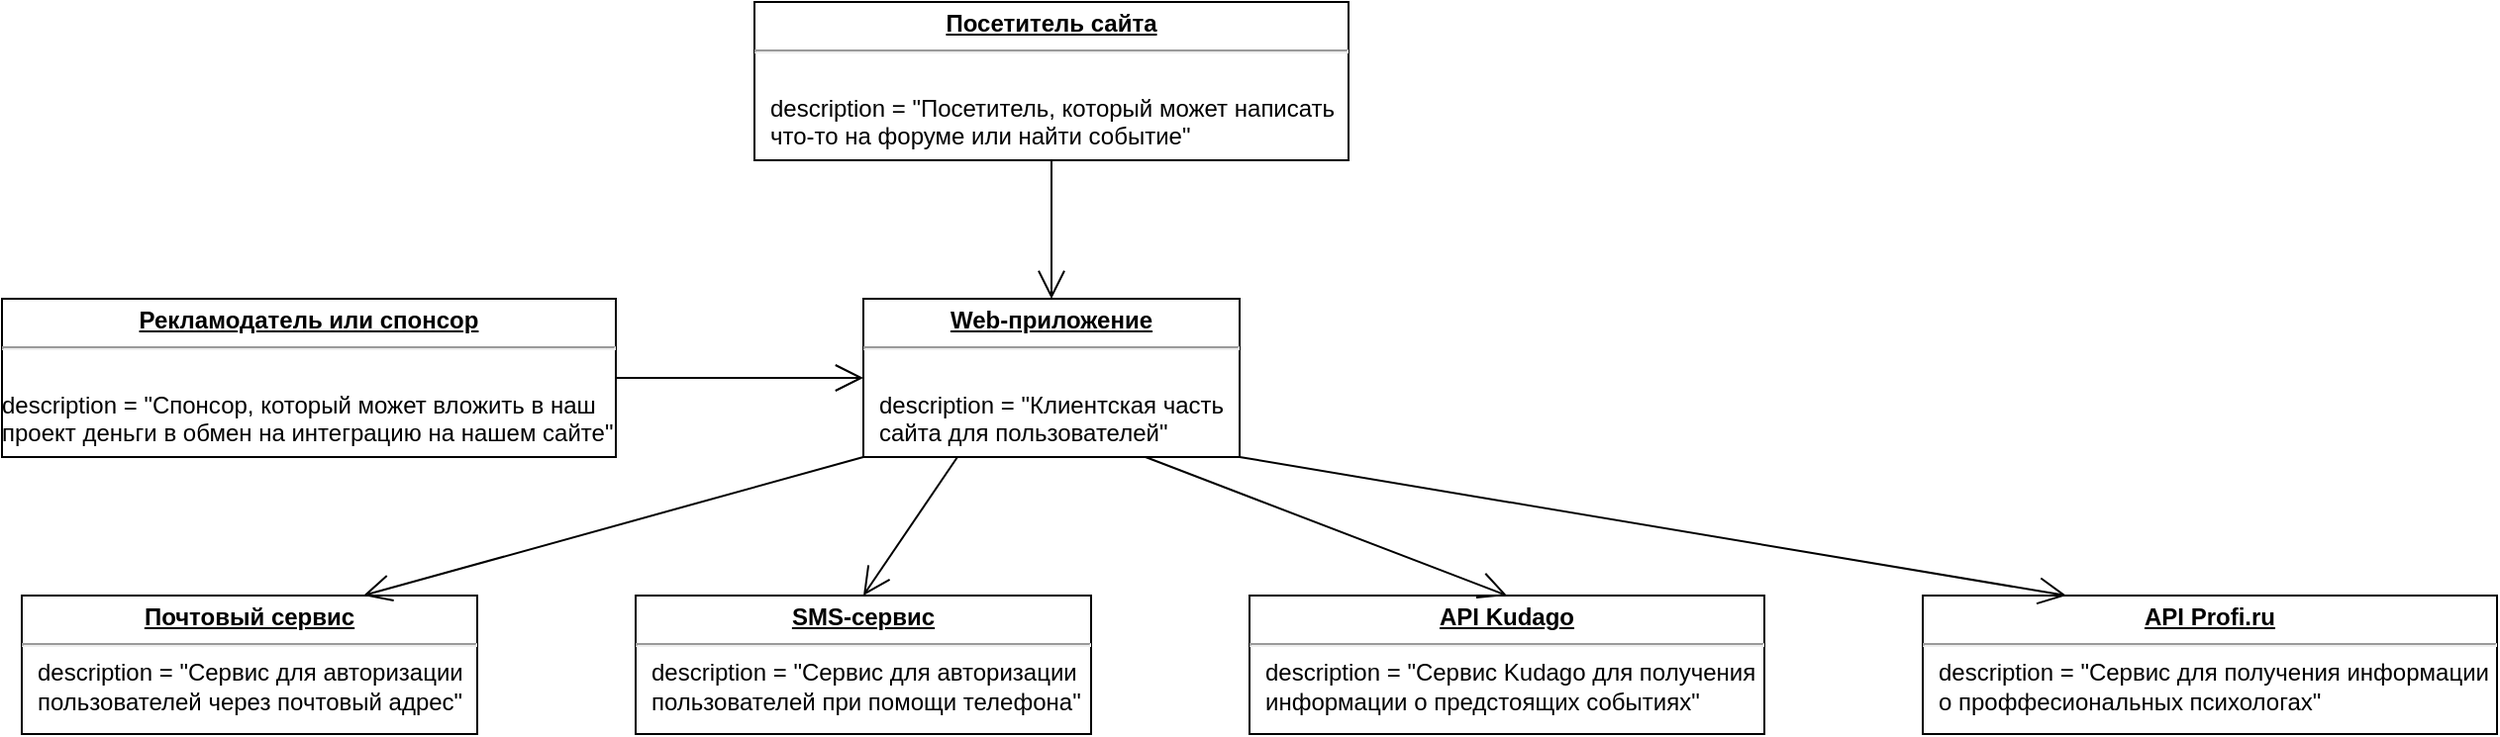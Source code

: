 <mxfile>
    <diagram id="Avv9MhjKLOj5MuREJhU9" name="UML">
        <mxGraphModel dx="1947" dy="900" grid="1" gridSize="10" guides="1" tooltips="1" connect="1" arrows="1" fold="1" page="1" pageScale="1" pageWidth="827" pageHeight="1169" math="0" shadow="0">
            <root>
                <mxCell id="0"/>
                <mxCell id="1" parent="0"/>
                <mxCell id="37" value="&lt;p style=&quot;margin:0px;margin-top:4px;text-align:center;text-decoration:underline;&quot;&gt;&lt;b&gt;Посетитель сайта&lt;/b&gt;&lt;/p&gt;&lt;hr&gt;&lt;p style=&quot;margin:0px;margin-left:8px;&quot;&gt;&lt;br&gt;&lt;/p&gt;&lt;p style=&quot;margin:0px;margin-left:8px;&quot;&gt;description = &quot;Посетитель, который может написать&amp;nbsp;&lt;/p&gt;&lt;p style=&quot;margin:0px;margin-left:8px;&quot;&gt;что-то на форуме или найти событие&quot;&lt;br&gt;&lt;br&gt;&lt;/p&gt;" style="verticalAlign=top;align=left;overflow=fill;fontSize=12;fontFamily=Helvetica;html=1;" vertex="1" parent="1">
                    <mxGeometry x="550" y="220" width="300" height="80" as="geometry"/>
                </mxCell>
                <mxCell id="43" value="&lt;p style=&quot;margin:0px;margin-top:4px;text-align:center;text-decoration:underline;&quot;&gt;&lt;b&gt;Рекламодатель или спонсор&lt;/b&gt;&lt;/p&gt;&lt;hr&gt;&lt;p style=&quot;margin:0px;margin-left:8px;&quot;&gt;&lt;br&gt;&lt;/p&gt;description = &quot;&lt;span style=&quot;background-color: initial;&quot;&gt;Спонсор, который может вложить в наш&lt;br&gt;проект&amp;nbsp;&lt;/span&gt;&lt;span style=&quot;background-color: initial;&quot;&gt;деньги в обмен на интеграцию на нашем сайте&quot;&lt;/span&gt;&lt;span style=&quot;background-color: initial;&quot;&gt;&lt;br&gt;&lt;/span&gt;" style="verticalAlign=top;align=left;overflow=fill;fontSize=12;fontFamily=Helvetica;html=1;" vertex="1" parent="1">
                    <mxGeometry x="170" y="370" width="310" height="80" as="geometry"/>
                </mxCell>
                <mxCell id="44" value="&lt;p style=&quot;margin:0px;margin-top:4px;text-align:center;text-decoration:underline;&quot;&gt;&lt;b&gt;Web-приложение&lt;/b&gt;&lt;/p&gt;&lt;hr&gt;&lt;p style=&quot;margin:0px;margin-left:8px;&quot;&gt;&lt;br&gt;description = &quot;Клиентская часть&amp;nbsp;&lt;/p&gt;&lt;p style=&quot;margin:0px;margin-left:8px;&quot;&gt;сайта&amp;nbsp;&lt;span style=&quot;background-color: initial;&quot;&gt;для пользователей&quot;&lt;/span&gt;&lt;/p&gt;" style="verticalAlign=top;align=left;overflow=fill;fontSize=12;fontFamily=Helvetica;html=1;" vertex="1" parent="1">
                    <mxGeometry x="605" y="370" width="190" height="80" as="geometry"/>
                </mxCell>
                <mxCell id="49" value="&lt;p style=&quot;margin:0px;margin-top:4px;text-align:center;text-decoration:underline;&quot;&gt;&lt;b&gt;Почтовый сервис&lt;/b&gt;&lt;/p&gt;&lt;hr&gt;&lt;p style=&quot;margin:0px;margin-left:8px;&quot;&gt;description = &quot;Сервис для авторизации&lt;br&gt;&lt;/p&gt;&lt;p style=&quot;margin:0px;margin-left:8px;&quot;&gt;пользователей через почтовый адрес&quot;&lt;/p&gt;" style="verticalAlign=top;align=left;overflow=fill;fontSize=12;fontFamily=Helvetica;html=1;" vertex="1" parent="1">
                    <mxGeometry x="180" y="520" width="230" height="70" as="geometry"/>
                </mxCell>
                <mxCell id="50" value="&lt;p style=&quot;margin:0px;margin-top:4px;text-align:center;text-decoration:underline;&quot;&gt;&lt;b&gt;SMS-сервис&lt;/b&gt;&lt;/p&gt;&lt;hr&gt;&lt;p style=&quot;margin:0px;margin-left:8px;&quot;&gt;description = &quot;Сервис для авторизации&lt;br&gt;&lt;/p&gt;&lt;p style=&quot;margin:0px;margin-left:8px;&quot;&gt;пользователей при помощи телефона&quot;&lt;/p&gt;" style="verticalAlign=top;align=left;overflow=fill;fontSize=12;fontFamily=Helvetica;html=1;" vertex="1" parent="1">
                    <mxGeometry x="490" y="520" width="230" height="70" as="geometry"/>
                </mxCell>
                <mxCell id="51" value="&lt;p style=&quot;margin:0px;margin-top:4px;text-align:center;text-decoration:underline;&quot;&gt;&lt;b&gt;API Kudago&lt;/b&gt;&lt;/p&gt;&lt;hr&gt;&lt;p style=&quot;margin:0px;margin-left:8px;&quot;&gt;description = &quot;Сервис Kudago для получения&lt;/p&gt;&lt;p style=&quot;margin:0px;margin-left:8px;&quot;&gt;&lt;span style=&quot;background-color: initial;&quot;&gt;информации о предстоящих событиях&quot;&lt;/span&gt;&lt;/p&gt;" style="verticalAlign=top;align=left;overflow=fill;fontSize=12;fontFamily=Helvetica;html=1;" vertex="1" parent="1">
                    <mxGeometry x="800" y="520" width="260" height="70" as="geometry"/>
                </mxCell>
                <mxCell id="53" value="&lt;p style=&quot;margin:0px;margin-top:4px;text-align:center;text-decoration:underline;&quot;&gt;&lt;b&gt;API Profi.ru&lt;/b&gt;&lt;/p&gt;&lt;hr&gt;&lt;p style=&quot;margin:0px;margin-left:8px;&quot;&gt;description = &quot;Сервис для получения информации&lt;/p&gt;&lt;p style=&quot;margin:0px;margin-left:8px;&quot;&gt;&lt;span style=&quot;background-color: initial;&quot;&gt;о проффесиональных психологах&quot;&lt;/span&gt;&lt;/p&gt;" style="verticalAlign=top;align=left;overflow=fill;fontSize=12;fontFamily=Helvetica;html=1;" vertex="1" parent="1">
                    <mxGeometry x="1140" y="520" width="290" height="70" as="geometry"/>
                </mxCell>
                <mxCell id="55" value="" style="endArrow=open;endFill=1;endSize=12;html=1;exitX=0.5;exitY=1;exitDx=0;exitDy=0;entryX=0.5;entryY=0;entryDx=0;entryDy=0;" edge="1" parent="1" source="37" target="44">
                    <mxGeometry width="160" relative="1" as="geometry">
                        <mxPoint x="720" y="540" as="sourcePoint"/>
                        <mxPoint x="880" y="540" as="targetPoint"/>
                    </mxGeometry>
                </mxCell>
                <mxCell id="56" value="" style="endArrow=open;endFill=1;endSize=12;html=1;exitX=1;exitY=0.5;exitDx=0;exitDy=0;entryX=0;entryY=0.5;entryDx=0;entryDy=0;" edge="1" parent="1" source="43" target="44">
                    <mxGeometry width="160" relative="1" as="geometry">
                        <mxPoint x="720" y="540" as="sourcePoint"/>
                        <mxPoint x="880" y="540" as="targetPoint"/>
                    </mxGeometry>
                </mxCell>
                <mxCell id="57" value="" style="endArrow=open;endFill=1;endSize=12;html=1;exitX=0;exitY=1;exitDx=0;exitDy=0;entryX=0.75;entryY=0;entryDx=0;entryDy=0;" edge="1" parent="1" source="44" target="49">
                    <mxGeometry width="160" relative="1" as="geometry">
                        <mxPoint x="720" y="540" as="sourcePoint"/>
                        <mxPoint x="880" y="540" as="targetPoint"/>
                    </mxGeometry>
                </mxCell>
                <mxCell id="58" value="" style="endArrow=open;endFill=1;endSize=12;html=1;exitX=0.25;exitY=1;exitDx=0;exitDy=0;entryX=0.5;entryY=0;entryDx=0;entryDy=0;" edge="1" parent="1" source="44" target="50">
                    <mxGeometry width="160" relative="1" as="geometry">
                        <mxPoint x="720" y="540" as="sourcePoint"/>
                        <mxPoint x="880" y="540" as="targetPoint"/>
                    </mxGeometry>
                </mxCell>
                <mxCell id="59" value="" style="endArrow=open;endFill=1;endSize=12;html=1;exitX=0.75;exitY=1;exitDx=0;exitDy=0;entryX=0.5;entryY=0;entryDx=0;entryDy=0;" edge="1" parent="1" source="44" target="51">
                    <mxGeometry width="160" relative="1" as="geometry">
                        <mxPoint x="720" y="540" as="sourcePoint"/>
                        <mxPoint x="880" y="540" as="targetPoint"/>
                    </mxGeometry>
                </mxCell>
                <mxCell id="60" value="" style="endArrow=open;endFill=1;endSize=12;html=1;exitX=1;exitY=1;exitDx=0;exitDy=0;entryX=0.25;entryY=0;entryDx=0;entryDy=0;" edge="1" parent="1" source="44" target="53">
                    <mxGeometry width="160" relative="1" as="geometry">
                        <mxPoint x="720" y="540" as="sourcePoint"/>
                        <mxPoint x="880" y="540" as="targetPoint"/>
                    </mxGeometry>
                </mxCell>
            </root>
        </mxGraphModel>
    </diagram>
</mxfile>